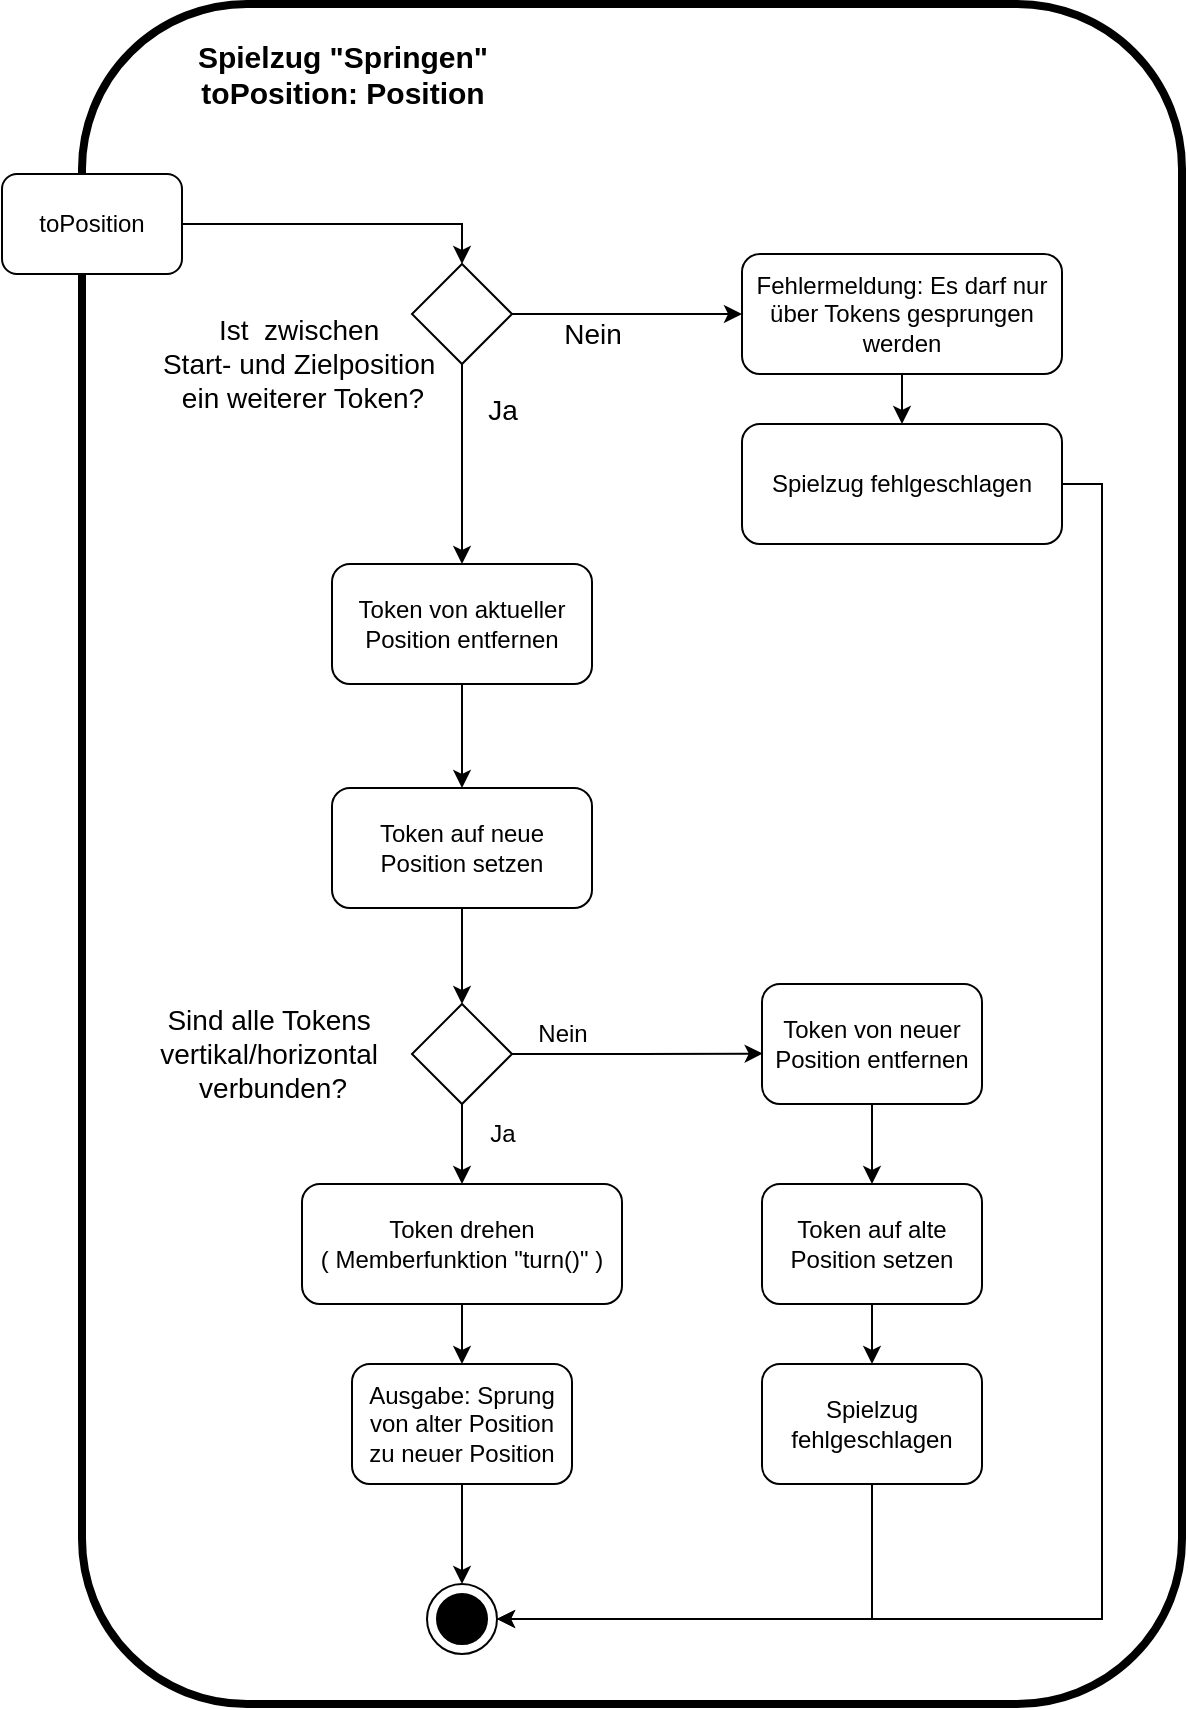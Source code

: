 <mxfile version="22.1.16" type="github">
  <diagram name="Seite-1" id="Uph73gleEDyKAeIzliLi">
    <mxGraphModel dx="1434" dy="774" grid="1" gridSize="10" guides="1" tooltips="1" connect="1" arrows="1" fold="1" page="1" pageScale="1" pageWidth="583" pageHeight="413" math="0" shadow="0">
      <root>
        <mxCell id="0" />
        <mxCell id="1" parent="0" />
        <mxCell id="LmvUL_w-2qDvA-CHAG-q-24" value="" style="rounded=1;whiteSpace=wrap;html=1;fillColor=none;strokeWidth=4;" parent="1" vertex="1">
          <mxGeometry x="200" y="40" width="550" height="850" as="geometry" />
        </mxCell>
        <mxCell id="LmvUL_w-2qDvA-CHAG-q-5" style="edgeStyle=orthogonalEdgeStyle;rounded=0;orthogonalLoop=1;jettySize=auto;html=1;exitX=0.5;exitY=1;exitDx=0;exitDy=0;entryX=0.5;entryY=0;entryDx=0;entryDy=0;" parent="1" source="LmvUL_w-2qDvA-CHAG-q-3" target="LmvUL_w-2qDvA-CHAG-q-4" edge="1">
          <mxGeometry relative="1" as="geometry" />
        </mxCell>
        <mxCell id="LmvUL_w-2qDvA-CHAG-q-3" value="Token von aktueller Position entfernen" style="rounded=1;whiteSpace=wrap;html=1;" parent="1" vertex="1">
          <mxGeometry x="325" y="320" width="130" height="60" as="geometry" />
        </mxCell>
        <mxCell id="LmvUL_w-2qDvA-CHAG-q-7" style="edgeStyle=orthogonalEdgeStyle;rounded=0;orthogonalLoop=1;jettySize=auto;html=1;exitX=0.5;exitY=1;exitDx=0;exitDy=0;entryX=0.5;entryY=0;entryDx=0;entryDy=0;" parent="1" source="LmvUL_w-2qDvA-CHAG-q-4" target="LmvUL_w-2qDvA-CHAG-q-6" edge="1">
          <mxGeometry relative="1" as="geometry" />
        </mxCell>
        <mxCell id="LmvUL_w-2qDvA-CHAG-q-4" value="Token auf neue Position setzen" style="rounded=1;whiteSpace=wrap;html=1;" parent="1" vertex="1">
          <mxGeometry x="325" y="432" width="130" height="60" as="geometry" />
        </mxCell>
        <mxCell id="49IbNY6AlsYL05EUb6Tz-3" style="edgeStyle=orthogonalEdgeStyle;rounded=0;orthogonalLoop=1;jettySize=auto;html=1;exitX=0.5;exitY=1;exitDx=0;exitDy=0;entryX=0.5;entryY=0;entryDx=0;entryDy=0;" edge="1" parent="1" source="LmvUL_w-2qDvA-CHAG-q-6" target="49IbNY6AlsYL05EUb6Tz-2">
          <mxGeometry relative="1" as="geometry" />
        </mxCell>
        <mxCell id="LmvUL_w-2qDvA-CHAG-q-6" value="" style="rhombus;whiteSpace=wrap;html=1;" parent="1" vertex="1">
          <mxGeometry x="365" y="540" width="50" height="50" as="geometry" />
        </mxCell>
        <mxCell id="LmvUL_w-2qDvA-CHAG-q-8" value="&lt;div style=&quot;font-size: 14px;&quot;&gt;&lt;font style=&quot;font-size: 14px;&quot;&gt;Sind alle Tokens&amp;nbsp;&lt;/font&gt;&lt;/div&gt;&lt;div style=&quot;font-size: 14px;&quot;&gt;&lt;font style=&quot;font-size: 14px;&quot;&gt;vertikal/horizontal&amp;nbsp;&lt;/font&gt;&lt;/div&gt;&lt;div style=&quot;font-size: 14px;&quot;&gt;&lt;font style=&quot;font-size: 14px;&quot;&gt;verbunden?&lt;/font&gt;&lt;/div&gt;" style="text;html=1;align=center;verticalAlign=middle;resizable=0;points=[];autosize=1;strokeColor=none;fillColor=none;" parent="1" vertex="1">
          <mxGeometry x="225" y="535" width="140" height="60" as="geometry" />
        </mxCell>
        <mxCell id="LmvUL_w-2qDvA-CHAG-q-15" style="edgeStyle=orthogonalEdgeStyle;rounded=0;orthogonalLoop=1;jettySize=auto;html=1;exitX=0.5;exitY=1;exitDx=0;exitDy=0;entryX=0.5;entryY=0;entryDx=0;entryDy=0;" parent="1" source="LmvUL_w-2qDvA-CHAG-q-10" target="LmvUL_w-2qDvA-CHAG-q-11" edge="1">
          <mxGeometry relative="1" as="geometry" />
        </mxCell>
        <mxCell id="LmvUL_w-2qDvA-CHAG-q-10" value="Token von neuer Position entfernen" style="rounded=1;whiteSpace=wrap;html=1;" parent="1" vertex="1">
          <mxGeometry x="540" y="530" width="110" height="60" as="geometry" />
        </mxCell>
        <mxCell id="LmvUL_w-2qDvA-CHAG-q-16" style="edgeStyle=orthogonalEdgeStyle;rounded=0;orthogonalLoop=1;jettySize=auto;html=1;exitX=0.5;exitY=1;exitDx=0;exitDy=0;entryX=0.5;entryY=0;entryDx=0;entryDy=0;" parent="1" source="LmvUL_w-2qDvA-CHAG-q-11" target="LmvUL_w-2qDvA-CHAG-q-12" edge="1">
          <mxGeometry relative="1" as="geometry" />
        </mxCell>
        <mxCell id="LmvUL_w-2qDvA-CHAG-q-11" value="Token auf alte Position setzen" style="rounded=1;whiteSpace=wrap;html=1;" parent="1" vertex="1">
          <mxGeometry x="540" y="630" width="110" height="60" as="geometry" />
        </mxCell>
        <mxCell id="LmvUL_w-2qDvA-CHAG-q-23" style="edgeStyle=orthogonalEdgeStyle;rounded=0;orthogonalLoop=1;jettySize=auto;html=1;exitX=0.5;exitY=1;exitDx=0;exitDy=0;entryX=1;entryY=0.5;entryDx=0;entryDy=0;" parent="1" source="LmvUL_w-2qDvA-CHAG-q-12" target="LmvUL_w-2qDvA-CHAG-q-20" edge="1">
          <mxGeometry relative="1" as="geometry" />
        </mxCell>
        <mxCell id="LmvUL_w-2qDvA-CHAG-q-12" value="Spielzug fehlgeschlagen" style="rounded=1;whiteSpace=wrap;html=1;" parent="1" vertex="1">
          <mxGeometry x="540" y="720" width="110" height="60" as="geometry" />
        </mxCell>
        <mxCell id="LmvUL_w-2qDvA-CHAG-q-22" style="edgeStyle=orthogonalEdgeStyle;rounded=0;orthogonalLoop=1;jettySize=auto;html=1;exitX=0.5;exitY=1;exitDx=0;exitDy=0;entryX=0.5;entryY=0;entryDx=0;entryDy=0;" parent="1" source="LmvUL_w-2qDvA-CHAG-q-13" target="LmvUL_w-2qDvA-CHAG-q-20" edge="1">
          <mxGeometry relative="1" as="geometry" />
        </mxCell>
        <mxCell id="LmvUL_w-2qDvA-CHAG-q-13" value="Ausgabe: Sprung von alter Position zu neuer Position" style="rounded=1;whiteSpace=wrap;html=1;" parent="1" vertex="1">
          <mxGeometry x="335" y="720" width="110" height="60" as="geometry" />
        </mxCell>
        <mxCell id="LmvUL_w-2qDvA-CHAG-q-14" style="edgeStyle=orthogonalEdgeStyle;rounded=0;orthogonalLoop=1;jettySize=auto;html=1;exitX=1;exitY=0.5;exitDx=0;exitDy=0;entryX=0.003;entryY=0.58;entryDx=0;entryDy=0;entryPerimeter=0;" parent="1" source="LmvUL_w-2qDvA-CHAG-q-6" target="LmvUL_w-2qDvA-CHAG-q-10" edge="1">
          <mxGeometry relative="1" as="geometry" />
        </mxCell>
        <mxCell id="LmvUL_w-2qDvA-CHAG-q-18" value="Ja" style="text;html=1;align=center;verticalAlign=middle;resizable=0;points=[];autosize=1;strokeColor=none;fillColor=none;" parent="1" vertex="1">
          <mxGeometry x="390" y="590" width="40" height="30" as="geometry" />
        </mxCell>
        <mxCell id="LmvUL_w-2qDvA-CHAG-q-19" value="Nein" style="text;html=1;align=center;verticalAlign=middle;resizable=0;points=[];autosize=1;strokeColor=none;fillColor=none;" parent="1" vertex="1">
          <mxGeometry x="415" y="540" width="50" height="30" as="geometry" />
        </mxCell>
        <mxCell id="LmvUL_w-2qDvA-CHAG-q-20" value="" style="ellipse;whiteSpace=wrap;html=1;aspect=fixed;" parent="1" vertex="1">
          <mxGeometry x="372.5" y="830" width="35" height="35" as="geometry" />
        </mxCell>
        <mxCell id="LmvUL_w-2qDvA-CHAG-q-21" value="" style="ellipse;whiteSpace=wrap;html=1;aspect=fixed;fillColor=#000000;" parent="1" vertex="1">
          <mxGeometry x="377.5" y="835" width="25" height="25" as="geometry" />
        </mxCell>
        <mxCell id="49IbNY6AlsYL05EUb6Tz-16" style="edgeStyle=orthogonalEdgeStyle;rounded=0;orthogonalLoop=1;jettySize=auto;html=1;exitX=1;exitY=0.5;exitDx=0;exitDy=0;entryX=0.5;entryY=0;entryDx=0;entryDy=0;" edge="1" parent="1" source="LmvUL_w-2qDvA-CHAG-q-2" target="49IbNY6AlsYL05EUb6Tz-1">
          <mxGeometry relative="1" as="geometry" />
        </mxCell>
        <mxCell id="LmvUL_w-2qDvA-CHAG-q-2" value="&lt;div&gt;toPosition&lt;/div&gt;" style="rounded=1;whiteSpace=wrap;html=1;" parent="1" vertex="1">
          <mxGeometry x="160" y="125" width="90" height="50" as="geometry" />
        </mxCell>
        <mxCell id="LmvUL_w-2qDvA-CHAG-q-27" value="&lt;div style=&quot;font-size: 15px;&quot;&gt;&lt;font style=&quot;font-size: 15px;&quot;&gt;&lt;b&gt;Spielzug &quot;Springen&quot;&lt;/b&gt;&lt;/font&gt;&lt;/div&gt;&lt;font style=&quot;font-size: 15px;&quot;&gt;&lt;b&gt;&lt;font style=&quot;font-size: 15px;&quot;&gt;toPosition: Position&lt;/font&gt;&lt;/b&gt;&lt;b&gt;&lt;br&gt;&lt;/b&gt;&lt;/font&gt;" style="text;html=1;align=center;verticalAlign=middle;resizable=0;points=[];autosize=1;strokeColor=none;fillColor=none;" parent="1" vertex="1">
          <mxGeometry x="245" y="50" width="170" height="50" as="geometry" />
        </mxCell>
        <mxCell id="49IbNY6AlsYL05EUb6Tz-7" style="edgeStyle=orthogonalEdgeStyle;rounded=0;orthogonalLoop=1;jettySize=auto;html=1;exitX=0.5;exitY=1;exitDx=0;exitDy=0;entryX=0.5;entryY=0;entryDx=0;entryDy=0;" edge="1" parent="1" source="49IbNY6AlsYL05EUb6Tz-1" target="LmvUL_w-2qDvA-CHAG-q-3">
          <mxGeometry relative="1" as="geometry" />
        </mxCell>
        <mxCell id="49IbNY6AlsYL05EUb6Tz-9" style="edgeStyle=orthogonalEdgeStyle;rounded=0;orthogonalLoop=1;jettySize=auto;html=1;exitX=1;exitY=0.5;exitDx=0;exitDy=0;entryX=0;entryY=0.5;entryDx=0;entryDy=0;" edge="1" parent="1" source="49IbNY6AlsYL05EUb6Tz-1" target="49IbNY6AlsYL05EUb6Tz-8">
          <mxGeometry relative="1" as="geometry" />
        </mxCell>
        <mxCell id="49IbNY6AlsYL05EUb6Tz-1" value="" style="rhombus;whiteSpace=wrap;html=1;" vertex="1" parent="1">
          <mxGeometry x="365" y="170" width="50" height="50" as="geometry" />
        </mxCell>
        <mxCell id="49IbNY6AlsYL05EUb6Tz-5" style="edgeStyle=orthogonalEdgeStyle;rounded=0;orthogonalLoop=1;jettySize=auto;html=1;exitX=0.5;exitY=1;exitDx=0;exitDy=0;entryX=0.5;entryY=0;entryDx=0;entryDy=0;" edge="1" parent="1" source="49IbNY6AlsYL05EUb6Tz-2" target="LmvUL_w-2qDvA-CHAG-q-13">
          <mxGeometry relative="1" as="geometry" />
        </mxCell>
        <mxCell id="49IbNY6AlsYL05EUb6Tz-2" value="&lt;div&gt;Token drehen&lt;/div&gt;&lt;div&gt;( Memberfunktion &quot;turn()&quot; )&lt;/div&gt;" style="rounded=1;whiteSpace=wrap;html=1;" vertex="1" parent="1">
          <mxGeometry x="310" y="630" width="160" height="60" as="geometry" />
        </mxCell>
        <mxCell id="49IbNY6AlsYL05EUb6Tz-6" value="&lt;div style=&quot;font-size: 14px;&quot;&gt;&lt;font style=&quot;font-size: 14px;&quot;&gt;Ist&amp;nbsp; zwischen&amp;nbsp;&lt;/font&gt;&lt;/div&gt;&lt;div style=&quot;font-size: 14px;&quot;&gt;&lt;font style=&quot;font-size: 14px;&quot;&gt;Start- und Zielposition&amp;nbsp;&lt;/font&gt;&lt;/div&gt;&lt;div style=&quot;font-size: 14px;&quot;&gt;&lt;font style=&quot;font-size: 14px;&quot;&gt;ein weiterer Token?&lt;/font&gt;&lt;/div&gt;" style="text;html=1;align=center;verticalAlign=middle;resizable=0;points=[];autosize=1;strokeColor=none;fillColor=none;" vertex="1" parent="1">
          <mxGeometry x="225" y="190" width="170" height="60" as="geometry" />
        </mxCell>
        <mxCell id="49IbNY6AlsYL05EUb6Tz-11" style="edgeStyle=orthogonalEdgeStyle;rounded=0;orthogonalLoop=1;jettySize=auto;html=1;exitX=0.5;exitY=1;exitDx=0;exitDy=0;entryX=0.5;entryY=0;entryDx=0;entryDy=0;" edge="1" parent="1" source="49IbNY6AlsYL05EUb6Tz-8" target="49IbNY6AlsYL05EUb6Tz-10">
          <mxGeometry relative="1" as="geometry" />
        </mxCell>
        <mxCell id="49IbNY6AlsYL05EUb6Tz-8" value="Fehlermeldung: Es darf nur über Tokens gesprungen werden" style="rounded=1;whiteSpace=wrap;html=1;" vertex="1" parent="1">
          <mxGeometry x="530" y="165" width="160" height="60" as="geometry" />
        </mxCell>
        <mxCell id="49IbNY6AlsYL05EUb6Tz-12" style="edgeStyle=orthogonalEdgeStyle;rounded=0;orthogonalLoop=1;jettySize=auto;html=1;exitX=1;exitY=0.5;exitDx=0;exitDy=0;entryX=1;entryY=0.5;entryDx=0;entryDy=0;" edge="1" parent="1" source="49IbNY6AlsYL05EUb6Tz-10" target="LmvUL_w-2qDvA-CHAG-q-20">
          <mxGeometry relative="1" as="geometry" />
        </mxCell>
        <mxCell id="49IbNY6AlsYL05EUb6Tz-10" value="Spielzug fehlgeschlagen" style="rounded=1;whiteSpace=wrap;html=1;" vertex="1" parent="1">
          <mxGeometry x="530" y="250" width="160" height="60" as="geometry" />
        </mxCell>
        <mxCell id="49IbNY6AlsYL05EUb6Tz-13" value="&lt;font style=&quot;font-size: 14px;&quot;&gt;Ja&lt;/font&gt;" style="text;html=1;align=center;verticalAlign=middle;resizable=0;points=[];autosize=1;strokeColor=none;fillColor=none;" vertex="1" parent="1">
          <mxGeometry x="390" y="228" width="40" height="30" as="geometry" />
        </mxCell>
        <mxCell id="49IbNY6AlsYL05EUb6Tz-14" value="&lt;font style=&quot;font-size: 14px;&quot;&gt;Nein&lt;/font&gt;" style="text;html=1;align=center;verticalAlign=middle;resizable=0;points=[];autosize=1;strokeColor=none;fillColor=none;" vertex="1" parent="1">
          <mxGeometry x="430" y="190" width="50" height="30" as="geometry" />
        </mxCell>
      </root>
    </mxGraphModel>
  </diagram>
</mxfile>

